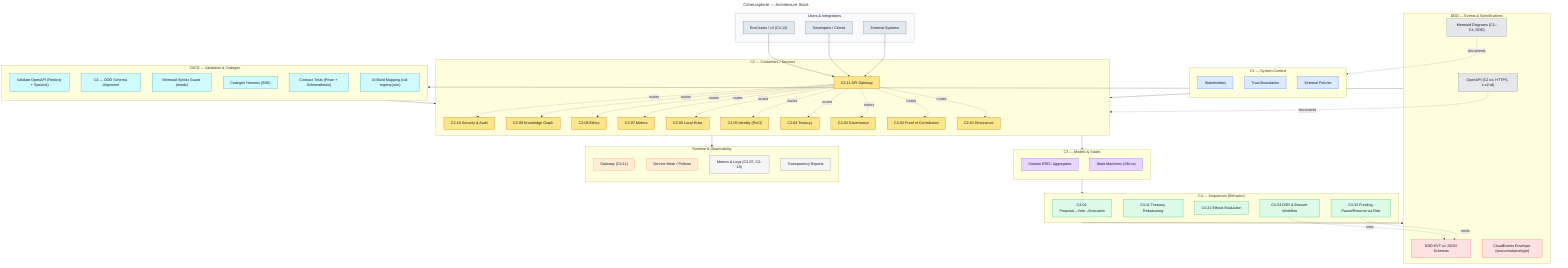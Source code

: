 ---
id: Architecture-Stack
title: "Coherosphere — Architecture Stack"
---
flowchart TB
  %% ---------- Styles ----------
  classDef layer fill:#f8fafc,stroke:#94a3b8,color:#0f172a,stroke-width:1px;
  classDef top fill:#e2e8f0,stroke:#475569,color:#0f172a;
  classDef c1 fill:#dbeafe,stroke:#2563eb,color:#0f172a;
  classDef c2 fill:#fde68a,stroke:#b45309,color:#0f172a;
  classDef c3 fill:#e9d5ff,stroke:#7c3aed,color:#0f172a;
  classDef c4 fill:#dcfce7,stroke:#16a34a,color:#0f172a;
  classDef ddd fill:#fee2e2,stroke:#ef4444,color:#0f172a;
  classDef spec fill:#e5e7eb,stroke:#6b7280,color:#0f172a;
  classDef ci fill:#cffafe,stroke:#0891b2,color:#0f172a;
  classDef run fill:#ffedd5,stroke:#fb923c,color:#0f172a;
  classDef obs fill:#f5f5f5,stroke:#737373,color:#0f172a;

  %% ---------- Top / Consumers ----------
  subgraph L0["Users & Integrations"]
    direction TB
    U1["End Users / UI (C2-12)"]:::top
    U2["Developers / Clients"]:::top
    U3["External Systems"]:::top
  end
  class L0 layer

  %% ---------- C1 ----------
  subgraph L1["C1 — System Context"]
    direction TB
    C1A["Stakeholders"]:::c1
    C1B["Trust Boundaries"]:::c1
    C1C["External Policies"]:::c1
  end
  class L1 layer

  %% ---------- C2 ----------
  subgraph L2["C2 — Containers / Services"]
    direction TB
    C2A["C2-01 Resonance"]:::c2
    C2B["C2-02 Proof of Contribution"]:::c2
    C2C["C2-03 Governance"]:::c2
    C2D["C2-04 Treasury"]:::c2
    C2E["C2-05 Identity (PoCI)"]:::c2
    C2F["C2-06 Local Hubs"]:::c2
    C2G["C2-07 Metrics"]:::c2
    C2H["C2-08 Ethics"]:::c2
    C2I["C2-09 Knowledge Graph"]:::c2
    C2J["C2-10 Security & Audit"]:::c2
    C2K["C2-11 API Gateway"]:::c2
  end
  class L2 layer

  %% ---------- C3 ----------
  subgraph L3["C3 — Models & States"]
    direction TB
    C3M["Domain ERD / Aggregates"]:::c3
    C3S["State Machines (SM-xx)"]:::c3
  end
  class L3 layer

  %% ---------- C4 ----------
  subgraph L4["C4 — Sequences (Behavior)"]
    direction TB
    C4A["C4-02 Proposal→Vote→Execution"]:::c4
    C4B["C4-11 Treasury Rebalancing"]:::c4
    C4C["C4-21 Ethical Evaluation"]:::c4
    C4D["C4-34 DSR & Erasure Workflow"]:::c4
    C4E["C4-35 Funding Pause/Resume via Risk"]:::c4
  end
  class L4 layer

  %% ---------- Events / Specs ----------
  subgraph L5["DDD — Events & Specifications"]
    direction TB
    E1["DDD-EVT-xx JSON Schemas"]:::ddd
    E2["CloudEvents Envelope (source/subject/type)"]:::ddd
    SP1["OpenAPI (C2-xx, HTTPS, x-c2-id)"]:::spec
    SP2["Mermaid Diagrams (C1–C4, DDD)"]:::spec
  end
  class L5 layer

  %% ---------- CI/CD ----------
  subgraph L6["CI/CD — Validation & Codegen"]
    direction TB
    CI1["Validate OpenAPI (Redocly + Spectral)"]:::ci
    CI2["C4 ↔ DDD Schema Alignment"]:::ci
    CI3["Mermaid Syntax Guard (mmdc)"]:::ci
    CI4["Codegen Harness (SDK)"]:::ci
    CI5["Contract Tests (Prism + Schemathesis)"]:::ci
    CI6["AI Build Mapping (cid-registry.json)"]:::ci
  end
  class L6 layer

  %% ---------- Runtime / Observability ----------
  subgraph L7["Runtime & Observability"]
    direction TB
    R1["Gateway (C2-11)"]:::run
    R2["Service Mesh / Policies"]:::run
    O1["Metrics & Logs (C2-07, C2-10)"]:::obs
    O2["Transparency Reports"]:::obs
  end
  class L7 layer

  %% ---------- Layered Flow ----------
  U1 --> C2K
  U2 --> C2K
  U3 --> C2K

  L1 --> L2
  L2 --> L3
  L3 --> L4
  L4 --> L5
  L5 --> L6
  L6 --> L2
  L2 --> L7

  %% ---------- Cross-links ----------
  C2K -. routes .-> C2A
  C2K -. routes .-> C2B
  C2K -. routes .-> C2C
  C2K -. routes .-> C2D
  C2K -. routes .-> C2E
  C2K -. routes .-> C2F
  C2K -. routes .-> C2G
  C2K -. routes .-> C2H
  C2K -. routes .-> C2I
  C2K -. routes .-> C2J

  C4D -. uses .-> E1
  C4E -. emits .-> E1
  SP1 -. documents .-> L2
  SP2 -. documents .-> L1